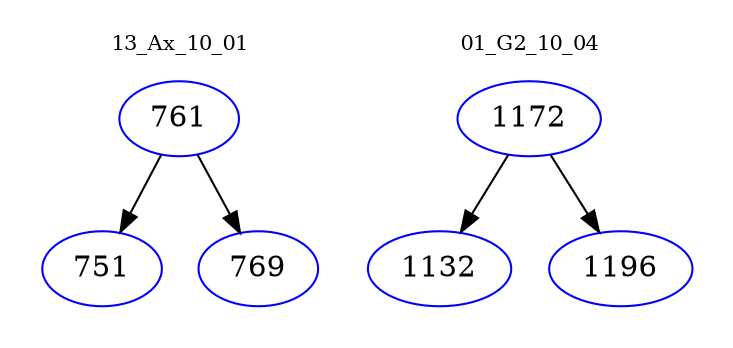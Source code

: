 digraph{
subgraph cluster_0 {
color = white
label = "13_Ax_10_01";
fontsize=10;
T0_761 [label="761", color="blue"]
T0_761 -> T0_751 [color="black"]
T0_751 [label="751", color="blue"]
T0_761 -> T0_769 [color="black"]
T0_769 [label="769", color="blue"]
}
subgraph cluster_1 {
color = white
label = "01_G2_10_04";
fontsize=10;
T1_1172 [label="1172", color="blue"]
T1_1172 -> T1_1132 [color="black"]
T1_1132 [label="1132", color="blue"]
T1_1172 -> T1_1196 [color="black"]
T1_1196 [label="1196", color="blue"]
}
}
